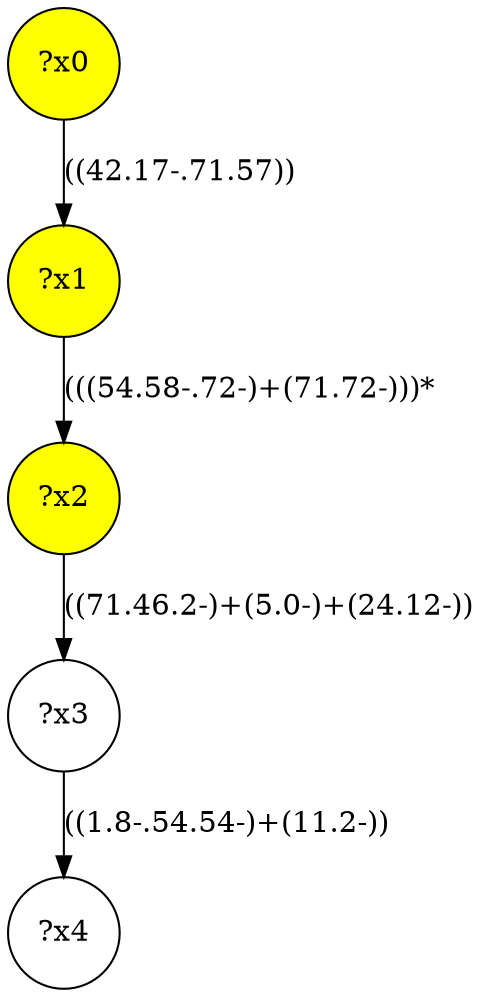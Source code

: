 digraph g {
	x1 [fillcolor="yellow", style="filled," shape=circle, label="?x1"];
	x0 [fillcolor="yellow", style="filled," shape=circle, label="?x0"];
	x2 [fillcolor="yellow", style="filled," shape=circle, label="?x2"];
	x0 -> x1 [label="((42.17-.71.57))"];
	x1 -> x2 [label="(((54.58-.72-)+(71.72-)))*"];
	x3 [shape=circle, label="?x3"];
	x2 -> x3 [label="((71.46.2-)+(5.0-)+(24.12-))"];
	x4 [shape=circle, label="?x4"];
	x3 -> x4 [label="((1.8-.54.54-)+(11.2-))"];
}
